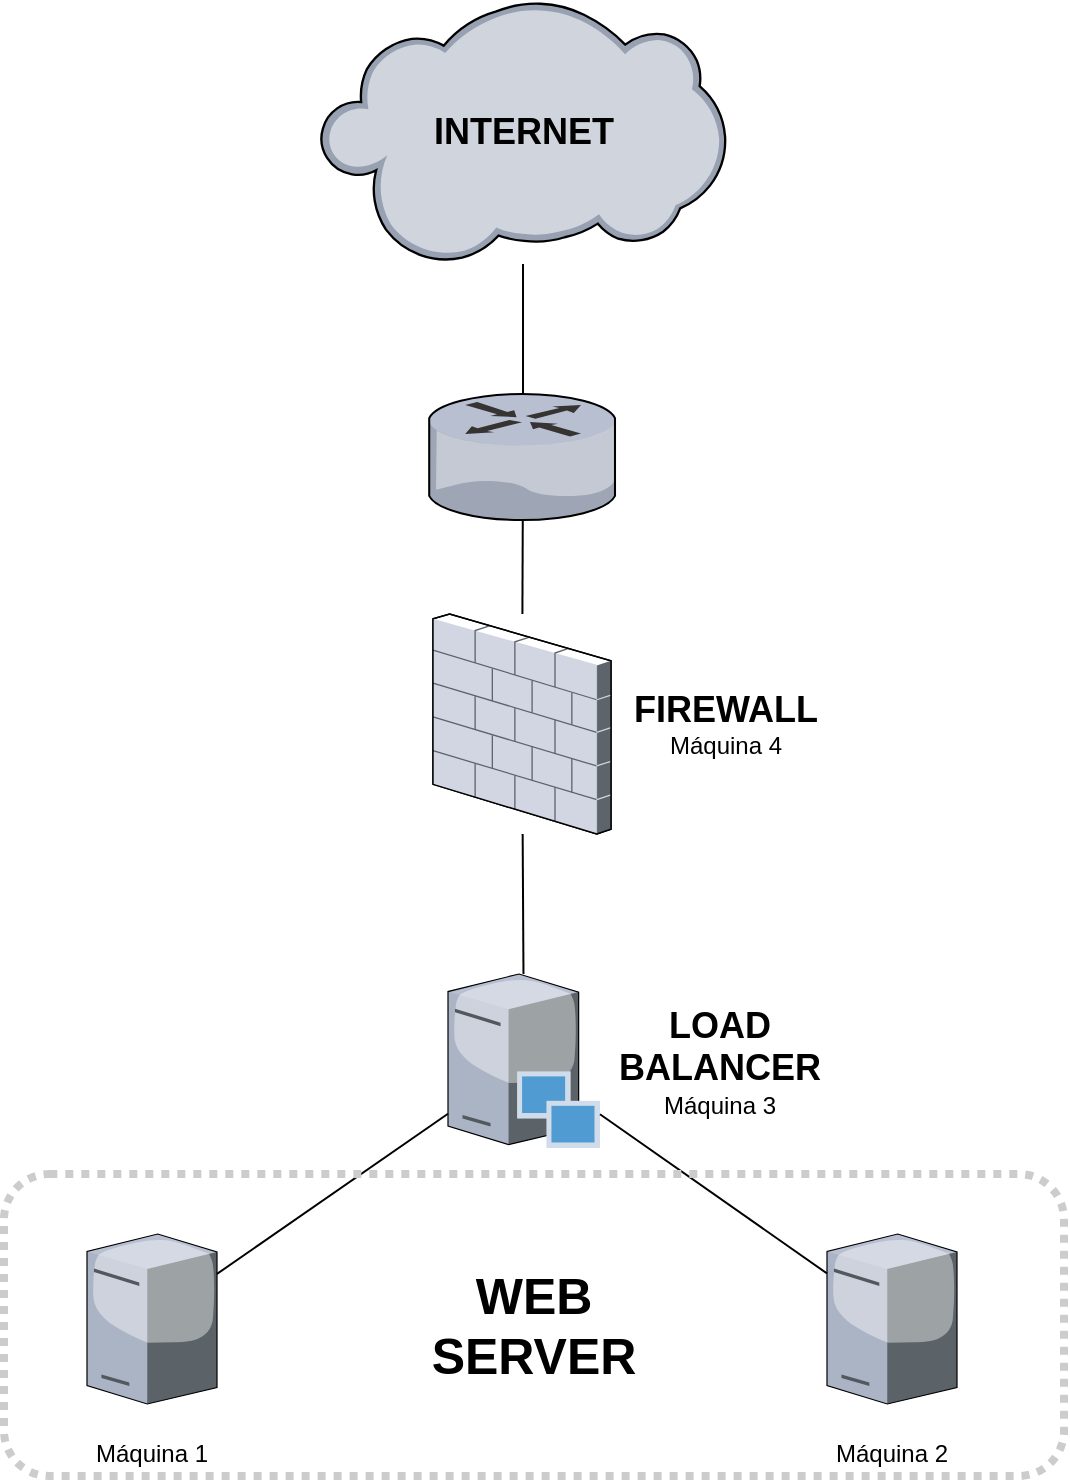 <mxfile version="10.6.6" type="device"><diagram name="Page-1" id="822b0af5-4adb-64df-f703-e8dfc1f81529"><mxGraphModel dx="1640" dy="914" grid="1" gridSize="10" guides="1" tooltips="1" connect="1" arrows="1" fold="1" page="1" pageScale="1" pageWidth="1100" pageHeight="850" background="#ffffff" math="0" shadow="0"><root><mxCell id="0"/><mxCell id="1" parent="0"/><mxCell id="aCy8mkRY2q2hBZ3CwhiB-1" value="" style="verticalLabelPosition=bottom;aspect=fixed;html=1;verticalAlign=top;strokeColor=none;align=center;outlineConnect=0;shape=mxgraph.citrix.router;" vertex="1" parent="1"><mxGeometry x="502.5" y="220" width="94" height="63" as="geometry"/></mxCell><mxCell id="aCy8mkRY2q2hBZ3CwhiB-3" value="" style="verticalLabelPosition=bottom;aspect=fixed;html=1;verticalAlign=top;strokeColor=none;align=center;outlineConnect=0;shape=mxgraph.citrix.tower_server;" vertex="1" parent="1"><mxGeometry x="701.5" y="640" width="65" height="85" as="geometry"/></mxCell><mxCell id="aCy8mkRY2q2hBZ3CwhiB-5" value="" style="verticalLabelPosition=bottom;aspect=fixed;html=1;verticalAlign=top;strokeColor=none;align=center;outlineConnect=0;shape=mxgraph.citrix.firewall;" vertex="1" parent="1"><mxGeometry x="504.5" y="330" width="89" height="110" as="geometry"/></mxCell><mxCell id="aCy8mkRY2q2hBZ3CwhiB-6" value="" style="verticalLabelPosition=bottom;aspect=fixed;html=1;verticalAlign=top;strokeColor=none;align=center;outlineConnect=0;shape=mxgraph.citrix.cloud;" vertex="1" parent="1"><mxGeometry x="448" y="23" width="203" height="132" as="geometry"/></mxCell><mxCell id="aCy8mkRY2q2hBZ3CwhiB-7" value="" style="verticalLabelPosition=bottom;aspect=fixed;html=1;verticalAlign=top;strokeColor=none;align=center;outlineConnect=0;shape=mxgraph.citrix.provisioning_server;" vertex="1" parent="1"><mxGeometry x="512" y="510" width="76" height="87" as="geometry"/></mxCell><mxCell id="aCy8mkRY2q2hBZ3CwhiB-8" value="" style="verticalLabelPosition=bottom;aspect=fixed;html=1;verticalAlign=top;strokeColor=none;align=center;outlineConnect=0;shape=mxgraph.citrix.tower_server;" vertex="1" parent="1"><mxGeometry x="331.5" y="640" width="65" height="85" as="geometry"/></mxCell><mxCell id="aCy8mkRY2q2hBZ3CwhiB-9" value="" style="endArrow=none;html=1;" edge="1" parent="1" source="aCy8mkRY2q2hBZ3CwhiB-6" target="aCy8mkRY2q2hBZ3CwhiB-1"><mxGeometry width="50" height="50" relative="1" as="geometry"><mxPoint x="290" y="200" as="sourcePoint"/><mxPoint x="340" y="150" as="targetPoint"/></mxGeometry></mxCell><mxCell id="aCy8mkRY2q2hBZ3CwhiB-10" value="" style="endArrow=none;html=1;" edge="1" parent="1" source="aCy8mkRY2q2hBZ3CwhiB-5" target="aCy8mkRY2q2hBZ3CwhiB-1"><mxGeometry width="50" height="50" relative="1" as="geometry"><mxPoint x="440" y="340" as="sourcePoint"/><mxPoint x="490" y="290" as="targetPoint"/></mxGeometry></mxCell><mxCell id="aCy8mkRY2q2hBZ3CwhiB-11" value="" style="endArrow=none;html=1;" edge="1" parent="1" source="aCy8mkRY2q2hBZ3CwhiB-7" target="aCy8mkRY2q2hBZ3CwhiB-5"><mxGeometry width="50" height="50" relative="1" as="geometry"><mxPoint x="440" y="500" as="sourcePoint"/><mxPoint x="490" y="450" as="targetPoint"/></mxGeometry></mxCell><mxCell id="aCy8mkRY2q2hBZ3CwhiB-12" value="" style="endArrow=none;html=1;" edge="1" parent="1" source="aCy8mkRY2q2hBZ3CwhiB-8" target="aCy8mkRY2q2hBZ3CwhiB-7"><mxGeometry width="50" height="50" relative="1" as="geometry"><mxPoint x="380" y="610" as="sourcePoint"/><mxPoint x="430" y="560" as="targetPoint"/></mxGeometry></mxCell><mxCell id="aCy8mkRY2q2hBZ3CwhiB-13" value="" style="endArrow=none;html=1;" edge="1" parent="1" source="aCy8mkRY2q2hBZ3CwhiB-7" target="aCy8mkRY2q2hBZ3CwhiB-3"><mxGeometry width="50" height="50" relative="1" as="geometry"><mxPoint x="640" y="630" as="sourcePoint"/><mxPoint x="690" y="580" as="targetPoint"/></mxGeometry></mxCell><mxCell id="aCy8mkRY2q2hBZ3CwhiB-15" value="" style="rounded=1;whiteSpace=wrap;html=1;strokeWidth=4;fillColor=none;dashed=1;dashPattern=1 1;shadow=0;glass=0;comic=0;strokeColor=#CCCCCC;" vertex="1" parent="1"><mxGeometry x="290" y="610" width="530" height="151" as="geometry"/></mxCell><mxCell id="aCy8mkRY2q2hBZ3CwhiB-16" value="&lt;b&gt;&lt;font style=&quot;font-size: 25px&quot;&gt;WEB SERVER&lt;/font&gt;&lt;/b&gt;" style="text;html=1;strokeColor=none;fillColor=none;align=center;verticalAlign=middle;whiteSpace=wrap;rounded=0;shadow=0;glass=0;dashed=1;dashPattern=1 1;comic=0;" vertex="1" parent="1"><mxGeometry x="535" y="675" width="40" height="20" as="geometry"/></mxCell><mxCell id="aCy8mkRY2q2hBZ3CwhiB-17" value="&lt;div&gt;&lt;font style=&quot;font-size: 18px&quot;&gt;&lt;b&gt;&lt;font style=&quot;font-size: 18px&quot;&gt;LOAD BALANCER&lt;/font&gt;&lt;/b&gt;&lt;/font&gt;&lt;/div&gt;Máquina 3" style="text;html=1;strokeColor=none;fillColor=none;align=center;verticalAlign=middle;whiteSpace=wrap;rounded=0;shadow=0;glass=0;dashed=1;dashPattern=1 1;comic=0;" vertex="1" parent="1"><mxGeometry x="628" y="543.5" width="40" height="20" as="geometry"/></mxCell><mxCell id="aCy8mkRY2q2hBZ3CwhiB-19" value="Máquina 1" style="text;html=1;strokeColor=none;fillColor=none;align=center;verticalAlign=middle;whiteSpace=wrap;rounded=0;shadow=0;glass=0;dashed=1;dashPattern=1 1;comic=0;" vertex="1" parent="1"><mxGeometry x="331" y="740" width="66" height="20" as="geometry"/></mxCell><mxCell id="aCy8mkRY2q2hBZ3CwhiB-20" value="&lt;div&gt;Máquina 2&lt;/div&gt;" style="text;html=1;strokeColor=none;fillColor=none;align=center;verticalAlign=middle;whiteSpace=wrap;rounded=0;shadow=0;glass=0;dashed=1;dashPattern=1 1;comic=0;" vertex="1" parent="1"><mxGeometry x="701" y="740" width="66" height="20" as="geometry"/></mxCell><mxCell id="aCy8mkRY2q2hBZ3CwhiB-21" value="&lt;div&gt;&lt;b&gt;&lt;font style=&quot;font-size: 18px&quot;&gt;FIREWALL&lt;/font&gt;&lt;/b&gt;&lt;/div&gt;&lt;div&gt;Máquina 4&lt;/div&gt;" style="text;html=1;strokeColor=none;fillColor=none;align=center;verticalAlign=middle;whiteSpace=wrap;rounded=0;shadow=0;glass=0;dashed=1;dashPattern=1 1;comic=0;" vertex="1" parent="1"><mxGeometry x="631" y="375" width="40" height="20" as="geometry"/></mxCell><mxCell id="aCy8mkRY2q2hBZ3CwhiB-22" value="&lt;b&gt;&lt;font style=&quot;font-size: 18px&quot;&gt;INTERNET&lt;/font&gt;&lt;/b&gt;" style="text;html=1;strokeColor=none;fillColor=none;align=center;verticalAlign=middle;whiteSpace=wrap;rounded=0;shadow=0;glass=0;dashed=1;dashPattern=1 1;comic=0;" vertex="1" parent="1"><mxGeometry x="529.5" y="79" width="40" height="20" as="geometry"/></mxCell></root></mxGraphModel></diagram></mxfile>
